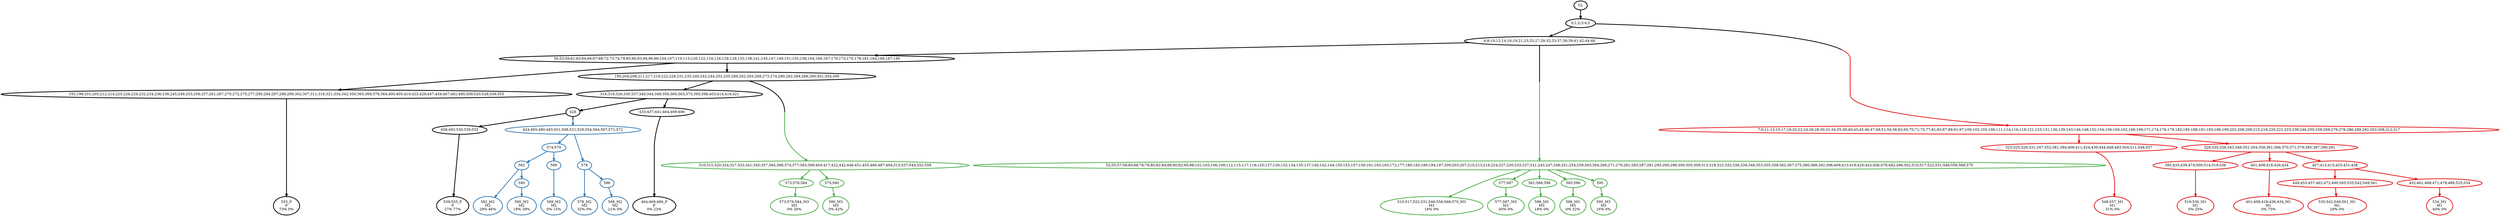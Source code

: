 digraph T {
	{
		rank=same
		47 [penwidth=3,colorscheme=set19,color=0,label="553_P\nP\n73% 0%"]
		42 [penwidth=3,colorscheme=set19,color=0,label="539;555_P\nP\n27% 77%"]
		40 [penwidth=3,colorscheme=set19,color=0,label="464;469;486_P\nP\n0% 23%"]
		38 [penwidth=3,colorscheme=set19,color=1,label="548;557_M1\nM1\n31% 0%"]
		35 [penwidth=3,colorscheme=set19,color=1,label="519;536_M1\nM1\n0% 25%"]
		33 [penwidth=3,colorscheme=set19,color=1,label="401;408;418;426;434_M1\nM1\n0% 75%"]
		30 [penwidth=3,colorscheme=set19,color=1,label="535;542;549;561_M1\nM1\n29% 0%"]
		28 [penwidth=3,colorscheme=set19,color=1,label="534_M1\nM1\n40% 0%"]
		25 [penwidth=3,colorscheme=set19,color=2,label="582_M2\nM2\n28% 46%"]
		23 [penwidth=3,colorscheme=set19,color=2,label="590_M2\nM2\n19% 39%"]
		21 [penwidth=3,colorscheme=set19,color=2,label="589_M2\nM2\n0% 15%"]
		19 [penwidth=3,colorscheme=set19,color=2,label="578_M2\nM2\n32% 0%"]
		17 [penwidth=3,colorscheme=set19,color=2,label="588_M2\nM2\n21% 0%"]
		15 [penwidth=3,colorscheme=set19,color=3,label="573;576;584_M3\nM3\n0% 26%"]
		13 [penwidth=3,colorscheme=set19,color=3,label="580_M3\nM3\n0% 42%"]
		12 [penwidth=3,colorscheme=set19,color=3,label="510;517;522;531;546;556;568;570_M3\nM3\n16% 0%"]
		10 [penwidth=3,colorscheme=set19,color=3,label="577;587_M3\nM3\n50% 0%"]
		8 [penwidth=3,colorscheme=set19,color=3,label="598_M3\nM3\n18% 0%"]
		6 [penwidth=3,colorscheme=set19,color=3,label="596_M3\nM3\n0% 32%"]
		4 [penwidth=3,colorscheme=set19,color=3,label="595_M3\nM3\n16% 0%"]
	}
	52 [penwidth=3,colorscheme=set19,color=0,label="GL"]
	51 [penwidth=3,colorscheme=set19,color=0,label="0;1;2;3;4;5"]
	50 [penwidth=3,colorscheme=set19,color=0,label="6;8;10;12;14;16;19;21;23;25;27;29;32;33;37;38;39;41;42;44;48"]
	49 [penwidth=3,colorscheme=set19,color=0,label="50;53;59;61;63;64;66;67;69;72;73;74;79;85;86;93;94;96;99;104;107;110;113;120;122;124;126;128;129;133;138;141;145;147;149;151;155;158;164;166;167;170;173;175;178;181;184;186;187;190"]
	48 [penwidth=3,colorscheme=set19,color=0,label="192;198;201;205;212;214;225;226;229;232;234;236;238;245;249;253;256;257;261;267;270;272;275;277;285;294;297;298;299;302;307;311;316;321;334;342;350;365;369;378;384;400;405;410;423;429;447;459;467;481;495;509;520;528;538;553"]
	46 [penwidth=3,colorscheme=set19,color=0,label="195;204;208;211;217;219;222;228;231;235;240;242;244;252;255;260;262;265;268;273;274;280;282;284;288;290;301;304;306"]
	45 [penwidth=3,colorscheme=set19,color=0,label="314;319;326;330;337;340;344;349;356;360;363;373;393;398;403;414;416;421"]
	44 [penwidth=3,colorscheme=set19,color=0,label="428"]
	43 [penwidth=3,colorscheme=set19,color=0,label="458;492;530;539;555"]
	41 [penwidth=3,colorscheme=set19,color=0,label="433;437;441;464;469;486"]
	39 [penwidth=3,colorscheme=set19,color=1,label="323;325;329;331;347;352;381;394;406;411;424;430;444;448;483;504;511;548;557"]
	37 [penwidth=3,colorscheme=set19,color=1,label="328;335;338;343;346;351;354;358;361;366;370;371;379;385;387;390;391"]
	36 [penwidth=3,colorscheme=set19,color=1,label="395;435;439;474;500;514;519;536"]
	34 [penwidth=3,colorscheme=set19,color=1,label="401;408;418;426;434"]
	32 [penwidth=3,colorscheme=set19,color=1,label="407;412;415;425;431;438"]
	31 [penwidth=3,colorscheme=set19,color=1,label="449;453;457;462;472;490;505;535;542;549;561"]
	29 [penwidth=3,colorscheme=set19,color=1,label="452;461;468;471;478;489;525;534"]
	27 [penwidth=3,colorscheme=set19,color=2,label="574;579"]
	26 [penwidth=3,colorscheme=set19,color=2,label="582"]
	24 [penwidth=3,colorscheme=set19,color=2,label="590"]
	22 [penwidth=3,colorscheme=set19,color=2,label="589"]
	20 [penwidth=3,colorscheme=set19,color=2,label="578"]
	18 [penwidth=3,colorscheme=set19,color=2,label="588"]
	16 [penwidth=3,colorscheme=set19,color=3,label="573;576;584"]
	14 [penwidth=3,colorscheme=set19,color=3,label="575;580"]
	11 [penwidth=3,colorscheme=set19,color=3,label="577;587"]
	9 [penwidth=3,colorscheme=set19,color=3,label="581;586;598"]
	7 [penwidth=3,colorscheme=set19,color=3,label="585;596"]
	5 [penwidth=3,colorscheme=set19,color=3,label="595"]
	3 [penwidth=3,colorscheme=set19,color=3,label="52;55;57;58;60;68;76;78;80;82;84;88;90;92;95;98;101;103;106;109;112;115;117;119;125;127;130;132;134;135;137;140;142;144;150;153;157;159;161;163;165;172;177;180;183;189;194;197;200;203;207;210;213;216;224;227;230;233;237;241;243;247;248;251;254;259;263;264;266;271;279;281;283;287;291;293;295;296;300;305;309;313;318;322;332;336;339;348;353;355;359;362;367;375;380;388;392;396;409;413;419;420;443;456;476;482;496;502;510;517;522;531;546;556;568;570"]
	2 [penwidth=3,colorscheme=set19,color=3,label="310;315;320;324;327;333;341;345;357;364;368;374;377;383;399;404;417;422;442;446;451;455;466;487;494;515;537;544;552;559"]
	1 [penwidth=3,colorscheme=set19,color=2,label="454;465;480;493;501;508;521;529;554;564;567;571;572"]
	0 [penwidth=3,colorscheme=set19,color=1,label="7;9;11;13;15;17;18;20;22;24;26;28;30;31;34;35;36;40;43;45;46;47;49;51;54;56;62;65;70;71;75;77;81;83;87;89;91;97;100;102;105;108;111;114;116;118;121;123;131;136;139;143;146;148;152;154;156;160;162;168;169;171;174;176;179;182;185;188;191;193;196;199;202;206;209;215;218;220;221;223;239;246;250;258;269;276;278;286;289;292;303;308;312;317"]
	52 -> 51 [penwidth=3,colorscheme=set19,color=0]
	51 -> 50 [penwidth=3,colorscheme=set19,color=0]
	51 -> 0 [penwidth=3,colorscheme=set19,color="0;0.5:1"]
	50 -> 49 [penwidth=3,colorscheme=set19,color=0]
	50 -> 3 [penwidth=3,colorscheme=set19,color="0;0.5:3"]
	49 -> 46 [penwidth=3,colorscheme=set19,color=0]
	49 -> 48 [penwidth=3,colorscheme=set19,color=0]
	48 -> 47 [penwidth=3,colorscheme=set19,color=0]
	46 -> 45 [penwidth=3,colorscheme=set19,color=0]
	46 -> 2 [penwidth=3,colorscheme=set19,color="0;0.5:3"]
	45 -> 44 [penwidth=3,colorscheme=set19,color=0]
	45 -> 41 [penwidth=3,colorscheme=set19,color=0]
	44 -> 43 [penwidth=3,colorscheme=set19,color=0]
	44 -> 1 [penwidth=3,colorscheme=set19,color="0;0.5:2"]
	43 -> 42 [penwidth=3,colorscheme=set19,color=0]
	41 -> 40 [penwidth=3,colorscheme=set19,color=0]
	39 -> 38 [penwidth=3,colorscheme=set19,color=1]
	37 -> 34 [penwidth=3,colorscheme=set19,color=1]
	37 -> 32 [penwidth=3,colorscheme=set19,color=1]
	37 -> 36 [penwidth=3,colorscheme=set19,color=1]
	36 -> 35 [penwidth=3,colorscheme=set19,color=1]
	34 -> 33 [penwidth=3,colorscheme=set19,color=1]
	32 -> 29 [penwidth=3,colorscheme=set19,color=1]
	32 -> 31 [penwidth=3,colorscheme=set19,color=1]
	31 -> 30 [penwidth=3,colorscheme=set19,color=1]
	29 -> 28 [penwidth=3,colorscheme=set19,color=1]
	27 -> 26 [penwidth=3,colorscheme=set19,color=2]
	27 -> 22 [penwidth=3,colorscheme=set19,color=2]
	26 -> 25 [penwidth=3,colorscheme=set19,color=2]
	26 -> 24 [penwidth=3,colorscheme=set19,color=2]
	24 -> 23 [penwidth=3,colorscheme=set19,color=2]
	22 -> 21 [penwidth=3,colorscheme=set19,color=2]
	20 -> 19 [penwidth=3,colorscheme=set19,color=2]
	20 -> 18 [penwidth=3,colorscheme=set19,color=2]
	18 -> 17 [penwidth=3,colorscheme=set19,color=2]
	16 -> 15 [penwidth=3,colorscheme=set19,color=3]
	14 -> 13 [penwidth=3,colorscheme=set19,color=3]
	11 -> 10 [penwidth=3,colorscheme=set19,color=3]
	9 -> 8 [penwidth=3,colorscheme=set19,color=3]
	7 -> 6 [penwidth=3,colorscheme=set19,color=3]
	5 -> 4 [penwidth=3,colorscheme=set19,color=3]
	3 -> 12 [penwidth=3,colorscheme=set19,color=3]
	3 -> 11 [penwidth=3,colorscheme=set19,color=3]
	3 -> 9 [penwidth=3,colorscheme=set19,color=3]
	3 -> 7 [penwidth=3,colorscheme=set19,color=3]
	3 -> 5 [penwidth=3,colorscheme=set19,color=3]
	2 -> 16 [penwidth=3,colorscheme=set19,color=3]
	2 -> 14 [penwidth=3,colorscheme=set19,color=3]
	1 -> 27 [penwidth=3,colorscheme=set19,color=2]
	1 -> 20 [penwidth=3,colorscheme=set19,color=2]
	0 -> 39 [penwidth=3,colorscheme=set19,color=1]
	0 -> 37 [penwidth=3,colorscheme=set19,color=1]
}
